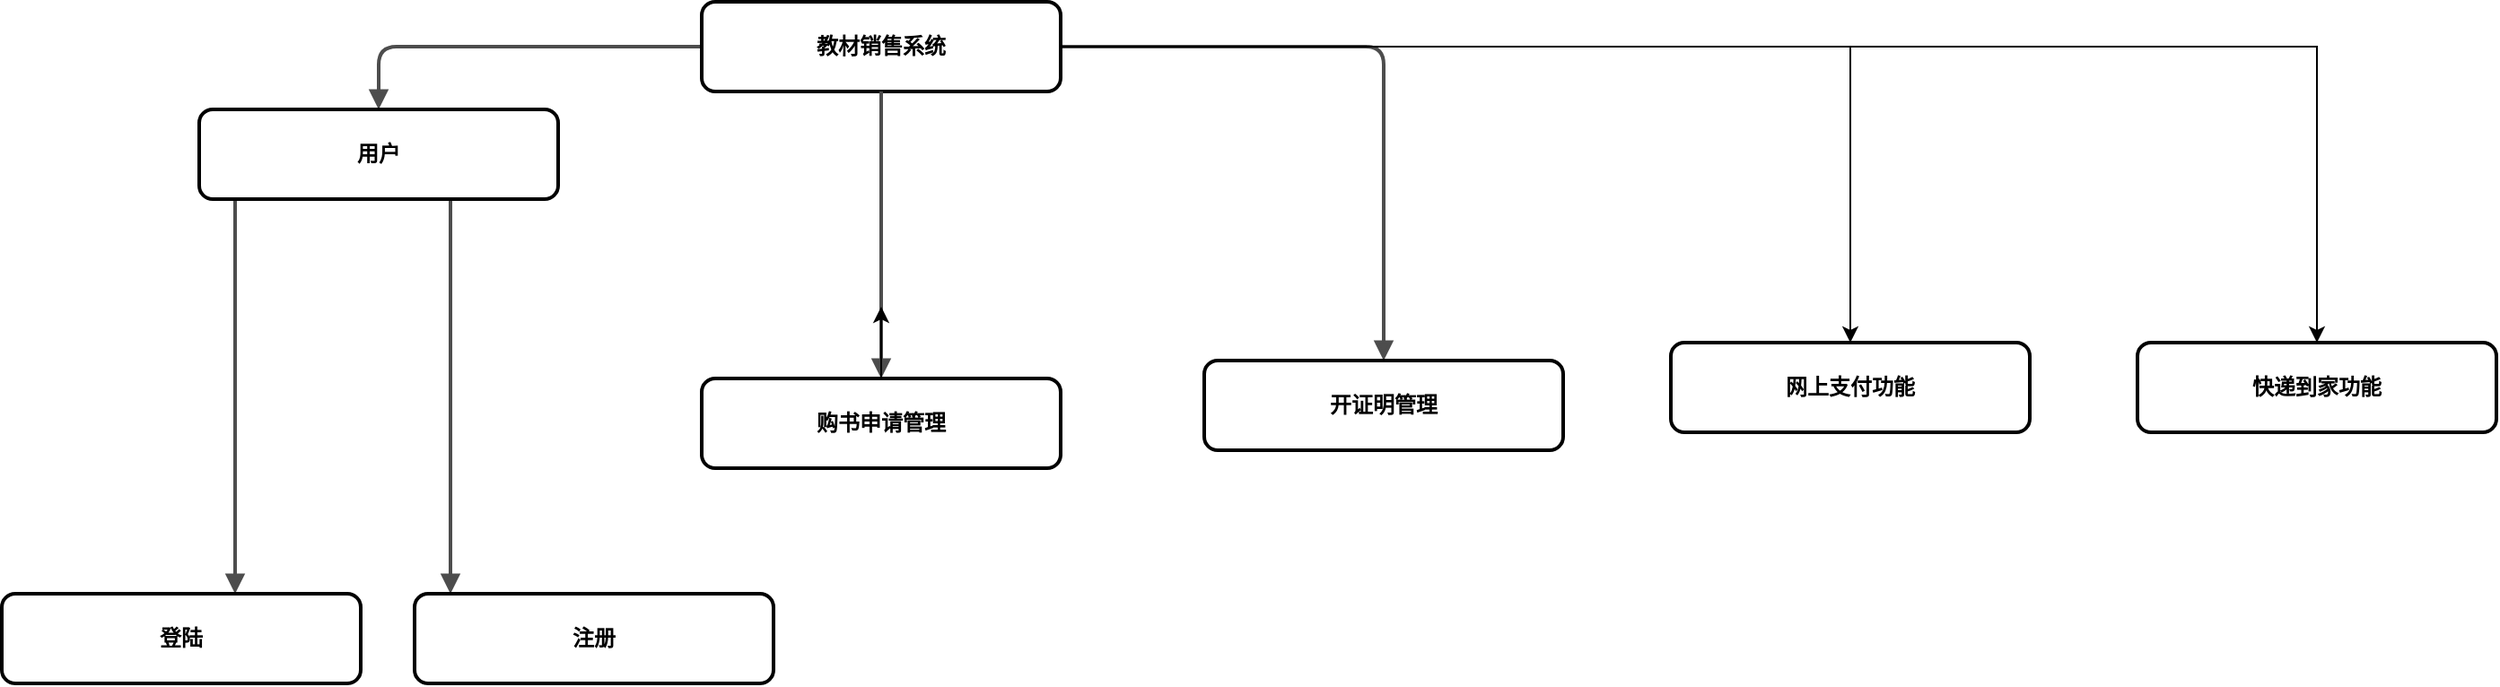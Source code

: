 <mxfile version="22.1.17" type="github">
  <diagram name="第 1 页" id="hNd8IGxKqOMO5UHQAU7P">
    <mxGraphModel dx="1290" dy="530" grid="1" gridSize="10" guides="1" tooltips="1" connect="1" arrows="1" fold="1" page="1" pageScale="1" pageWidth="827" pageHeight="1169" math="0" shadow="0">
      <root>
        <mxCell id="0" />
        <mxCell id="1" parent="0" />
        <mxCell id="7RYqgwOQuKAIuGyDavR--1" value="" style="edgeStyle=orthogonalEdgeStyle;rounded=1;html=1;labelBackgroundColor=none;endArrow=block;endFill=1;strokeColor=#4D4D4D;strokeWidth=2;fontFamily=Verdana;fontSize=12;fontStyle=1" parent="1" source="7RYqgwOQuKAIuGyDavR--10" target="7RYqgwOQuKAIuGyDavR--6" edge="1">
          <mxGeometry relative="1" as="geometry" />
        </mxCell>
        <mxCell id="7RYqgwOQuKAIuGyDavR--2" value="" style="edgeStyle=orthogonalEdgeStyle;rounded=1;html=1;labelBackgroundColor=none;endArrow=block;endFill=1;strokeColor=#4D4D4D;strokeWidth=2;fontFamily=Verdana;fontSize=12;fontStyle=1;entryX=0.5;entryY=0;entryDx=0;entryDy=0;" parent="1" source="7RYqgwOQuKAIuGyDavR--10" target="7RYqgwOQuKAIuGyDavR--14" edge="1">
          <mxGeometry relative="1" as="geometry">
            <mxPoint x="1347" y="210" as="targetPoint" />
          </mxGeometry>
        </mxCell>
        <mxCell id="7RYqgwOQuKAIuGyDavR--3" value="" style="edgeStyle=elbowEdgeStyle;rounded=1;html=1;labelBackgroundColor=none;endArrow=block;endFill=1;strokeColor=#4D4D4D;strokeWidth=2;fontFamily=Verdana;fontSize=12;fontStyle=1" parent="1" source="7RYqgwOQuKAIuGyDavR--6" target="7RYqgwOQuKAIuGyDavR--7" edge="1">
          <mxGeometry relative="1" as="geometry">
            <Array as="points">
              <mxPoint x="640" y="280" />
            </Array>
          </mxGeometry>
        </mxCell>
        <mxCell id="7RYqgwOQuKAIuGyDavR--4" value="" style="edgeStyle=orthogonalEdgeStyle;rounded=1;html=1;labelBackgroundColor=none;endArrow=block;endFill=1;strokeColor=#4D4D4D;strokeWidth=2;fontFamily=Verdana;fontSize=12;fontStyle=1;" parent="1" source="7RYqgwOQuKAIuGyDavR--6" target="7RYqgwOQuKAIuGyDavR--5" edge="1">
          <mxGeometry relative="1" as="geometry">
            <mxPoint x="470" y="380" as="targetPoint" />
            <Array as="points">
              <mxPoint x="520" y="350" />
              <mxPoint x="520" y="350" />
            </Array>
          </mxGeometry>
        </mxCell>
        <mxCell id="7RYqgwOQuKAIuGyDavR--5" value="登陆" style="whiteSpace=wrap;html=1;rounded=1;shadow=0;comic=0;strokeWidth=2;fontFamily=Verdana;align=center;fontSize=12;fontStyle=1" parent="1" vertex="1">
          <mxGeometry x="390" y="400" width="200" height="50" as="geometry" />
        </mxCell>
        <mxCell id="7RYqgwOQuKAIuGyDavR--6" value="用户" style="whiteSpace=wrap;html=1;rounded=1;shadow=0;comic=0;strokeWidth=2;fontFamily=Verdana;align=center;fontSize=12;fontStyle=1" parent="1" vertex="1">
          <mxGeometry x="500" y="130" width="200" height="50" as="geometry" />
        </mxCell>
        <mxCell id="7RYqgwOQuKAIuGyDavR--7" value="注册" style="whiteSpace=wrap;html=1;rounded=1;shadow=0;comic=0;strokeWidth=2;fontFamily=Verdana;align=center;fontSize=12;fontStyle=1" parent="1" vertex="1">
          <mxGeometry x="620" y="400" width="200" height="50" as="geometry" />
        </mxCell>
        <mxCell id="7RYqgwOQuKAIuGyDavR--8" style="edgeStyle=orthogonalEdgeStyle;rounded=0;orthogonalLoop=1;jettySize=auto;html=1;entryX=0.5;entryY=0;entryDx=0;entryDy=0;" parent="1" source="7RYqgwOQuKAIuGyDavR--10" target="7RYqgwOQuKAIuGyDavR--15" edge="1">
          <mxGeometry relative="1" as="geometry" />
        </mxCell>
        <mxCell id="7RYqgwOQuKAIuGyDavR--9" style="edgeStyle=orthogonalEdgeStyle;rounded=0;orthogonalLoop=1;jettySize=auto;html=1;entryX=0.5;entryY=0;entryDx=0;entryDy=0;" parent="1" source="7RYqgwOQuKAIuGyDavR--10" target="7RYqgwOQuKAIuGyDavR--16" edge="1">
          <mxGeometry relative="1" as="geometry" />
        </mxCell>
        <mxCell id="7RYqgwOQuKAIuGyDavR--10" value="教材销售系统" style="whiteSpace=wrap;html=1;rounded=1;shadow=0;comic=0;strokeWidth=2;fontFamily=Verdana;align=center;fontSize=12;fontStyle=1" parent="1" vertex="1">
          <mxGeometry x="780" y="70" width="200" height="50" as="geometry" />
        </mxCell>
        <mxCell id="7RYqgwOQuKAIuGyDavR--11" value="" style="edgeStyle=orthogonalEdgeStyle;rounded=1;html=1;labelBackgroundColor=none;endArrow=block;endFill=1;strokeColor=#4D4D4D;strokeWidth=2;fontFamily=Verdana;fontSize=12;fontStyle=1" parent="1" source="7RYqgwOQuKAIuGyDavR--10" target="7RYqgwOQuKAIuGyDavR--13" edge="1">
          <mxGeometry relative="1" as="geometry">
            <mxPoint x="980" y="95" as="sourcePoint" />
            <mxPoint x="920" y="340.077" as="targetPoint" />
            <Array as="points">
              <mxPoint x="880" y="240" />
              <mxPoint x="880" y="240" />
            </Array>
          </mxGeometry>
        </mxCell>
        <mxCell id="7RYqgwOQuKAIuGyDavR--12" style="edgeStyle=orthogonalEdgeStyle;rounded=0;orthogonalLoop=1;jettySize=auto;html=1;" parent="1" source="7RYqgwOQuKAIuGyDavR--13" edge="1">
          <mxGeometry relative="1" as="geometry">
            <mxPoint x="880" y="240" as="targetPoint" />
          </mxGeometry>
        </mxCell>
        <mxCell id="7RYqgwOQuKAIuGyDavR--13" value="购书申请管理" style="whiteSpace=wrap;html=1;rounded=1;shadow=0;comic=0;strokeWidth=2;fontFamily=Verdana;align=center;fontSize=12;fontStyle=1;direction=east;" parent="1" vertex="1">
          <mxGeometry x="780" y="280" width="200" height="50" as="geometry" />
        </mxCell>
        <mxCell id="7RYqgwOQuKAIuGyDavR--14" value="开证明管理" style="whiteSpace=wrap;html=1;rounded=1;shadow=0;comic=0;strokeWidth=2;fontFamily=Verdana;align=center;fontSize=12;fontStyle=1;direction=east;" parent="1" vertex="1">
          <mxGeometry x="1060" y="270" width="200" height="50" as="geometry" />
        </mxCell>
        <mxCell id="7RYqgwOQuKAIuGyDavR--15" value="网上支付功能" style="whiteSpace=wrap;html=1;rounded=1;shadow=0;comic=0;strokeWidth=2;fontFamily=Verdana;align=center;fontSize=12;fontStyle=1;direction=east;" parent="1" vertex="1">
          <mxGeometry x="1320" y="260" width="200" height="50" as="geometry" />
        </mxCell>
        <mxCell id="7RYqgwOQuKAIuGyDavR--16" value="快递到家功能" style="whiteSpace=wrap;html=1;rounded=1;shadow=0;comic=0;strokeWidth=2;fontFamily=Verdana;align=center;fontSize=12;fontStyle=1;direction=east;" parent="1" vertex="1">
          <mxGeometry x="1580" y="260" width="200" height="50" as="geometry" />
        </mxCell>
      </root>
    </mxGraphModel>
  </diagram>
</mxfile>
